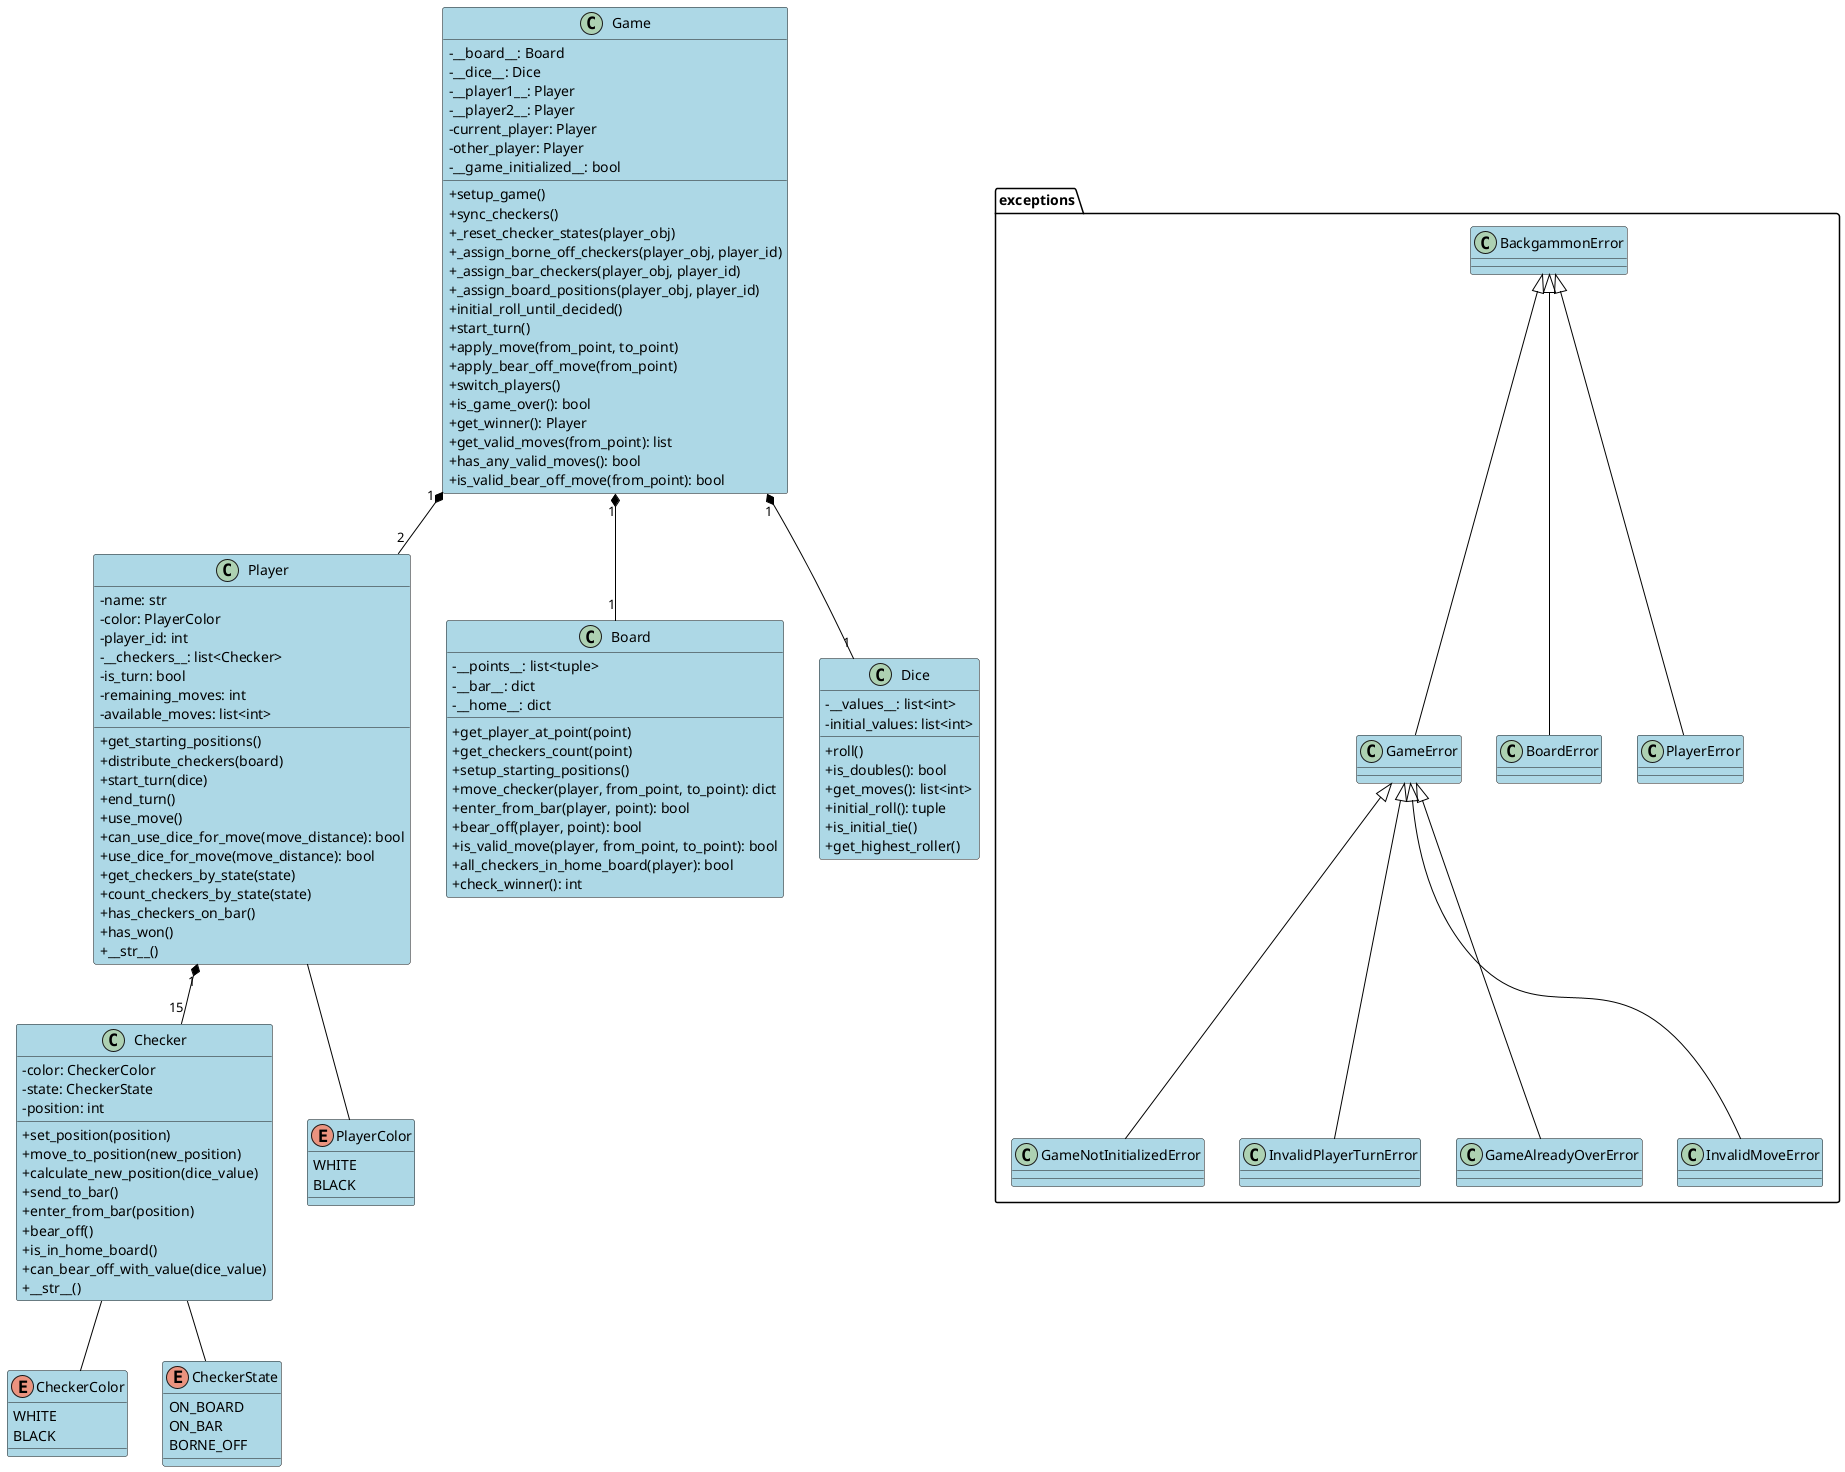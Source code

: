 @startuml Backgammon
' https://plantuml.com/class-diagram

' --- Overall Style ---
skinparam classAttributeIconSize 0
skinparam classBackgroundColor LightBlue
skinparam arrowColor Black

' --- Class Definitions ---

class Game {
  - __board__: Board
  - __dice__: Dice
  - __player1__: Player
  - __player2__: Player
  - current_player: Player
  - other_player: Player
  - __game_initialized__: bool
  + setup_game()
  + sync_checkers()
  + _reset_checker_states(player_obj)
  + _assign_borne_off_checkers(player_obj, player_id)
  + _assign_bar_checkers(player_obj, player_id)
  + _assign_board_positions(player_obj, player_id)
  + initial_roll_until_decided()
  + start_turn()
  + apply_move(from_point, to_point)
  + apply_bear_off_move(from_point)
  + switch_players()
  + is_game_over(): bool
  + get_winner(): Player
  + get_valid_moves(from_point): list
  + has_any_valid_moves(): bool
  + is_valid_bear_off_move(from_point): bool
}

class Player {
  - name: str
  - color: PlayerColor
  - player_id: int
  - __checkers__: list<Checker>
  - is_turn: bool
  - remaining_moves: int
  - available_moves: list<int>
  + get_starting_positions()
  + distribute_checkers(board)
  + start_turn(dice)
  + end_turn()
  + use_move()
  + can_use_dice_for_move(move_distance): bool
  + use_dice_for_move(move_distance): bool
  + get_checkers_by_state(state)
  + count_checkers_by_state(state)
  + has_checkers_on_bar()
  + has_won()
  + __str__()
}

class Board {
  - __points__: list<tuple>
  - __bar__: dict
  - __home__: dict
  + get_player_at_point(point)
  + get_checkers_count(point)
  + setup_starting_positions()
  + move_checker(player, from_point, to_point): dict
  + enter_from_bar(player, point): bool
  + bear_off(player, point): bool
  + is_valid_move(player, from_point, to_point): bool
  + all_checkers_in_home_board(player): bool
  + check_winner(): int
}

class Dice {
  - __values__: list<int>
  - initial_values: list<int>
  + roll()
  + is_doubles(): bool
  + get_moves(): list<int>
  + initial_roll(): tuple
  + is_initial_tie()
  + get_highest_roller()
}

class Checker {
  - color: CheckerColor
  - state: CheckerState
  - position: int
  + set_position(position)
  + move_to_position(new_position)
  + calculate_new_position(dice_value)
  + send_to_bar()
  + enter_from_bar(position)
  + bear_off()
  + is_in_home_board()
  + can_bear_off_with_value(dice_value)
  + __str__()
}

' --- Enum Definitions ---

enum PlayerColor {
  WHITE
  BLACK
}

enum CheckerColor {
  WHITE
  BLACK
}

enum CheckerState {
  ON_BOARD
  ON_BAR
  BORNE_OFF
}

' --- Relationships ---

Game "1" *-- "1" Board
Game "1" *-- "1" Dice
Game "1" *-- "2" Player

Player "1" *-- "15" Checker
Player -- PlayerColor

Checker -- CheckerColor
Checker -- CheckerState

' --- Exception Hierarchy ---

package "exceptions" {
  class BackgammonError
  class GameError
  class BoardError
  class PlayerError
  
  BackgammonError <|-- GameError
  BackgammonError <|-- BoardError
  BackgammonError <|-- PlayerError
  
  GameError <|-- GameNotInitializedError
  GameError <|-- InvalidPlayerTurnError
  GameError <|-- GameAlreadyOverError
  GameError <|-- InvalidMoveError
}

@enduml
